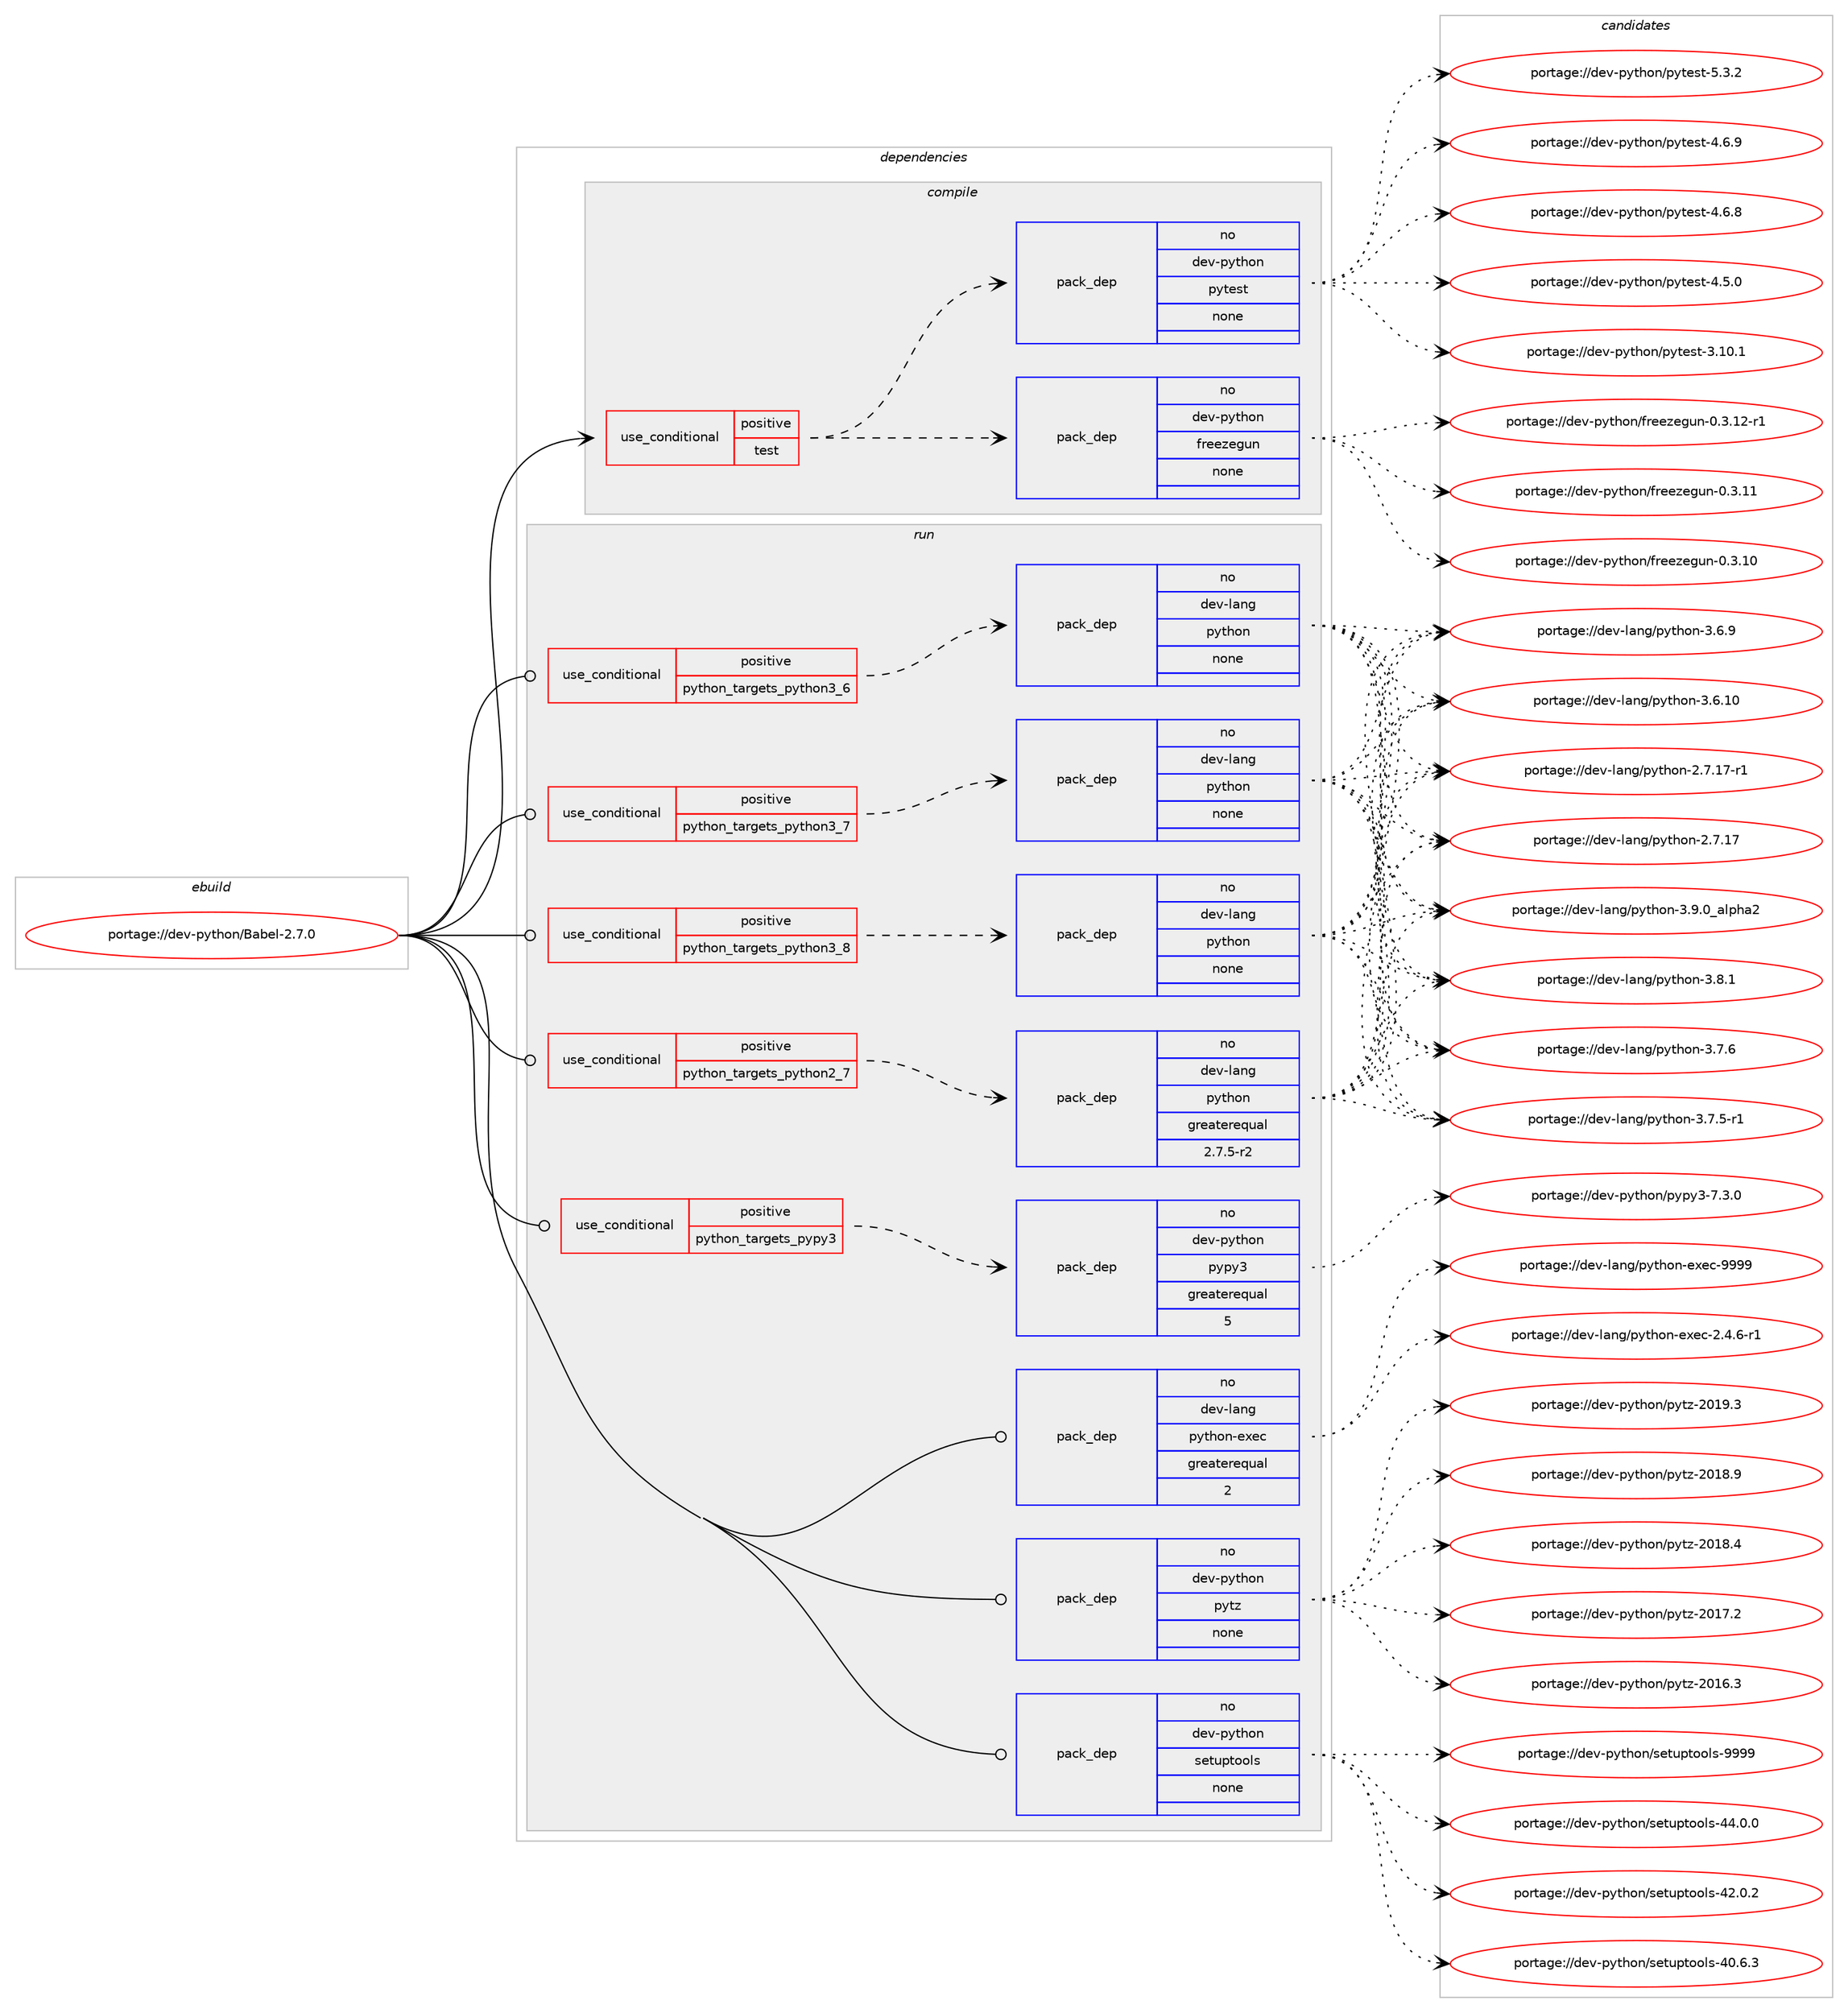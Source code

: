 digraph prolog {

# *************
# Graph options
# *************

newrank=true;
concentrate=true;
compound=true;
graph [rankdir=LR,fontname=Helvetica,fontsize=10,ranksep=1.5];#, ranksep=2.5, nodesep=0.2];
edge  [arrowhead=vee];
node  [fontname=Helvetica,fontsize=10];

# **********
# The ebuild
# **********

subgraph cluster_leftcol {
color=gray;
label=<<i>ebuild</i>>;
id [label="portage://dev-python/Babel-2.7.0", color=red, width=4, href="../dev-python/Babel-2.7.0.svg"];
}

# ****************
# The dependencies
# ****************

subgraph cluster_midcol {
color=gray;
label=<<i>dependencies</i>>;
subgraph cluster_compile {
fillcolor="#eeeeee";
style=filled;
label=<<i>compile</i>>;
subgraph cond119695 {
dependency473778 [label=<<TABLE BORDER="0" CELLBORDER="1" CELLSPACING="0" CELLPADDING="4"><TR><TD ROWSPAN="3" CELLPADDING="10">use_conditional</TD></TR><TR><TD>positive</TD></TR><TR><TD>test</TD></TR></TABLE>>, shape=none, color=red];
subgraph pack349066 {
dependency473779 [label=<<TABLE BORDER="0" CELLBORDER="1" CELLSPACING="0" CELLPADDING="4" WIDTH="220"><TR><TD ROWSPAN="6" CELLPADDING="30">pack_dep</TD></TR><TR><TD WIDTH="110">no</TD></TR><TR><TD>dev-python</TD></TR><TR><TD>freezegun</TD></TR><TR><TD>none</TD></TR><TR><TD></TD></TR></TABLE>>, shape=none, color=blue];
}
dependency473778:e -> dependency473779:w [weight=20,style="dashed",arrowhead="vee"];
subgraph pack349067 {
dependency473780 [label=<<TABLE BORDER="0" CELLBORDER="1" CELLSPACING="0" CELLPADDING="4" WIDTH="220"><TR><TD ROWSPAN="6" CELLPADDING="30">pack_dep</TD></TR><TR><TD WIDTH="110">no</TD></TR><TR><TD>dev-python</TD></TR><TR><TD>pytest</TD></TR><TR><TD>none</TD></TR><TR><TD></TD></TR></TABLE>>, shape=none, color=blue];
}
dependency473778:e -> dependency473780:w [weight=20,style="dashed",arrowhead="vee"];
}
id:e -> dependency473778:w [weight=20,style="solid",arrowhead="vee"];
}
subgraph cluster_compileandrun {
fillcolor="#eeeeee";
style=filled;
label=<<i>compile and run</i>>;
}
subgraph cluster_run {
fillcolor="#eeeeee";
style=filled;
label=<<i>run</i>>;
subgraph cond119696 {
dependency473781 [label=<<TABLE BORDER="0" CELLBORDER="1" CELLSPACING="0" CELLPADDING="4"><TR><TD ROWSPAN="3" CELLPADDING="10">use_conditional</TD></TR><TR><TD>positive</TD></TR><TR><TD>python_targets_pypy3</TD></TR></TABLE>>, shape=none, color=red];
subgraph pack349068 {
dependency473782 [label=<<TABLE BORDER="0" CELLBORDER="1" CELLSPACING="0" CELLPADDING="4" WIDTH="220"><TR><TD ROWSPAN="6" CELLPADDING="30">pack_dep</TD></TR><TR><TD WIDTH="110">no</TD></TR><TR><TD>dev-python</TD></TR><TR><TD>pypy3</TD></TR><TR><TD>greaterequal</TD></TR><TR><TD>5</TD></TR></TABLE>>, shape=none, color=blue];
}
dependency473781:e -> dependency473782:w [weight=20,style="dashed",arrowhead="vee"];
}
id:e -> dependency473781:w [weight=20,style="solid",arrowhead="odot"];
subgraph cond119697 {
dependency473783 [label=<<TABLE BORDER="0" CELLBORDER="1" CELLSPACING="0" CELLPADDING="4"><TR><TD ROWSPAN="3" CELLPADDING="10">use_conditional</TD></TR><TR><TD>positive</TD></TR><TR><TD>python_targets_python2_7</TD></TR></TABLE>>, shape=none, color=red];
subgraph pack349069 {
dependency473784 [label=<<TABLE BORDER="0" CELLBORDER="1" CELLSPACING="0" CELLPADDING="4" WIDTH="220"><TR><TD ROWSPAN="6" CELLPADDING="30">pack_dep</TD></TR><TR><TD WIDTH="110">no</TD></TR><TR><TD>dev-lang</TD></TR><TR><TD>python</TD></TR><TR><TD>greaterequal</TD></TR><TR><TD>2.7.5-r2</TD></TR></TABLE>>, shape=none, color=blue];
}
dependency473783:e -> dependency473784:w [weight=20,style="dashed",arrowhead="vee"];
}
id:e -> dependency473783:w [weight=20,style="solid",arrowhead="odot"];
subgraph cond119698 {
dependency473785 [label=<<TABLE BORDER="0" CELLBORDER="1" CELLSPACING="0" CELLPADDING="4"><TR><TD ROWSPAN="3" CELLPADDING="10">use_conditional</TD></TR><TR><TD>positive</TD></TR><TR><TD>python_targets_python3_6</TD></TR></TABLE>>, shape=none, color=red];
subgraph pack349070 {
dependency473786 [label=<<TABLE BORDER="0" CELLBORDER="1" CELLSPACING="0" CELLPADDING="4" WIDTH="220"><TR><TD ROWSPAN="6" CELLPADDING="30">pack_dep</TD></TR><TR><TD WIDTH="110">no</TD></TR><TR><TD>dev-lang</TD></TR><TR><TD>python</TD></TR><TR><TD>none</TD></TR><TR><TD></TD></TR></TABLE>>, shape=none, color=blue];
}
dependency473785:e -> dependency473786:w [weight=20,style="dashed",arrowhead="vee"];
}
id:e -> dependency473785:w [weight=20,style="solid",arrowhead="odot"];
subgraph cond119699 {
dependency473787 [label=<<TABLE BORDER="0" CELLBORDER="1" CELLSPACING="0" CELLPADDING="4"><TR><TD ROWSPAN="3" CELLPADDING="10">use_conditional</TD></TR><TR><TD>positive</TD></TR><TR><TD>python_targets_python3_7</TD></TR></TABLE>>, shape=none, color=red];
subgraph pack349071 {
dependency473788 [label=<<TABLE BORDER="0" CELLBORDER="1" CELLSPACING="0" CELLPADDING="4" WIDTH="220"><TR><TD ROWSPAN="6" CELLPADDING="30">pack_dep</TD></TR><TR><TD WIDTH="110">no</TD></TR><TR><TD>dev-lang</TD></TR><TR><TD>python</TD></TR><TR><TD>none</TD></TR><TR><TD></TD></TR></TABLE>>, shape=none, color=blue];
}
dependency473787:e -> dependency473788:w [weight=20,style="dashed",arrowhead="vee"];
}
id:e -> dependency473787:w [weight=20,style="solid",arrowhead="odot"];
subgraph cond119700 {
dependency473789 [label=<<TABLE BORDER="0" CELLBORDER="1" CELLSPACING="0" CELLPADDING="4"><TR><TD ROWSPAN="3" CELLPADDING="10">use_conditional</TD></TR><TR><TD>positive</TD></TR><TR><TD>python_targets_python3_8</TD></TR></TABLE>>, shape=none, color=red];
subgraph pack349072 {
dependency473790 [label=<<TABLE BORDER="0" CELLBORDER="1" CELLSPACING="0" CELLPADDING="4" WIDTH="220"><TR><TD ROWSPAN="6" CELLPADDING="30">pack_dep</TD></TR><TR><TD WIDTH="110">no</TD></TR><TR><TD>dev-lang</TD></TR><TR><TD>python</TD></TR><TR><TD>none</TD></TR><TR><TD></TD></TR></TABLE>>, shape=none, color=blue];
}
dependency473789:e -> dependency473790:w [weight=20,style="dashed",arrowhead="vee"];
}
id:e -> dependency473789:w [weight=20,style="solid",arrowhead="odot"];
subgraph pack349073 {
dependency473791 [label=<<TABLE BORDER="0" CELLBORDER="1" CELLSPACING="0" CELLPADDING="4" WIDTH="220"><TR><TD ROWSPAN="6" CELLPADDING="30">pack_dep</TD></TR><TR><TD WIDTH="110">no</TD></TR><TR><TD>dev-lang</TD></TR><TR><TD>python-exec</TD></TR><TR><TD>greaterequal</TD></TR><TR><TD>2</TD></TR></TABLE>>, shape=none, color=blue];
}
id:e -> dependency473791:w [weight=20,style="solid",arrowhead="odot"];
subgraph pack349074 {
dependency473792 [label=<<TABLE BORDER="0" CELLBORDER="1" CELLSPACING="0" CELLPADDING="4" WIDTH="220"><TR><TD ROWSPAN="6" CELLPADDING="30">pack_dep</TD></TR><TR><TD WIDTH="110">no</TD></TR><TR><TD>dev-python</TD></TR><TR><TD>pytz</TD></TR><TR><TD>none</TD></TR><TR><TD></TD></TR></TABLE>>, shape=none, color=blue];
}
id:e -> dependency473792:w [weight=20,style="solid",arrowhead="odot"];
subgraph pack349075 {
dependency473793 [label=<<TABLE BORDER="0" CELLBORDER="1" CELLSPACING="0" CELLPADDING="4" WIDTH="220"><TR><TD ROWSPAN="6" CELLPADDING="30">pack_dep</TD></TR><TR><TD WIDTH="110">no</TD></TR><TR><TD>dev-python</TD></TR><TR><TD>setuptools</TD></TR><TR><TD>none</TD></TR><TR><TD></TD></TR></TABLE>>, shape=none, color=blue];
}
id:e -> dependency473793:w [weight=20,style="solid",arrowhead="odot"];
}
}

# **************
# The candidates
# **************

subgraph cluster_choices {
rank=same;
color=gray;
label=<<i>candidates</i>>;

subgraph choice349066 {
color=black;
nodesep=1;
choice1001011184511212111610411111047102114101101122101103117110454846514649504511449 [label="portage://dev-python/freezegun-0.3.12-r1", color=red, width=4,href="../dev-python/freezegun-0.3.12-r1.svg"];
choice100101118451121211161041111104710211410110112210110311711045484651464949 [label="portage://dev-python/freezegun-0.3.11", color=red, width=4,href="../dev-python/freezegun-0.3.11.svg"];
choice100101118451121211161041111104710211410110112210110311711045484651464948 [label="portage://dev-python/freezegun-0.3.10", color=red, width=4,href="../dev-python/freezegun-0.3.10.svg"];
dependency473779:e -> choice1001011184511212111610411111047102114101101122101103117110454846514649504511449:w [style=dotted,weight="100"];
dependency473779:e -> choice100101118451121211161041111104710211410110112210110311711045484651464949:w [style=dotted,weight="100"];
dependency473779:e -> choice100101118451121211161041111104710211410110112210110311711045484651464948:w [style=dotted,weight="100"];
}
subgraph choice349067 {
color=black;
nodesep=1;
choice1001011184511212111610411111047112121116101115116455346514650 [label="portage://dev-python/pytest-5.3.2", color=red, width=4,href="../dev-python/pytest-5.3.2.svg"];
choice1001011184511212111610411111047112121116101115116455246544657 [label="portage://dev-python/pytest-4.6.9", color=red, width=4,href="../dev-python/pytest-4.6.9.svg"];
choice1001011184511212111610411111047112121116101115116455246544656 [label="portage://dev-python/pytest-4.6.8", color=red, width=4,href="../dev-python/pytest-4.6.8.svg"];
choice1001011184511212111610411111047112121116101115116455246534648 [label="portage://dev-python/pytest-4.5.0", color=red, width=4,href="../dev-python/pytest-4.5.0.svg"];
choice100101118451121211161041111104711212111610111511645514649484649 [label="portage://dev-python/pytest-3.10.1", color=red, width=4,href="../dev-python/pytest-3.10.1.svg"];
dependency473780:e -> choice1001011184511212111610411111047112121116101115116455346514650:w [style=dotted,weight="100"];
dependency473780:e -> choice1001011184511212111610411111047112121116101115116455246544657:w [style=dotted,weight="100"];
dependency473780:e -> choice1001011184511212111610411111047112121116101115116455246544656:w [style=dotted,weight="100"];
dependency473780:e -> choice1001011184511212111610411111047112121116101115116455246534648:w [style=dotted,weight="100"];
dependency473780:e -> choice100101118451121211161041111104711212111610111511645514649484649:w [style=dotted,weight="100"];
}
subgraph choice349068 {
color=black;
nodesep=1;
choice100101118451121211161041111104711212111212151455546514648 [label="portage://dev-python/pypy3-7.3.0", color=red, width=4,href="../dev-python/pypy3-7.3.0.svg"];
dependency473782:e -> choice100101118451121211161041111104711212111212151455546514648:w [style=dotted,weight="100"];
}
subgraph choice349069 {
color=black;
nodesep=1;
choice10010111845108971101034711212111610411111045514657464895971081121049750 [label="portage://dev-lang/python-3.9.0_alpha2", color=red, width=4,href="../dev-lang/python-3.9.0_alpha2.svg"];
choice100101118451089711010347112121116104111110455146564649 [label="portage://dev-lang/python-3.8.1", color=red, width=4,href="../dev-lang/python-3.8.1.svg"];
choice100101118451089711010347112121116104111110455146554654 [label="portage://dev-lang/python-3.7.6", color=red, width=4,href="../dev-lang/python-3.7.6.svg"];
choice1001011184510897110103471121211161041111104551465546534511449 [label="portage://dev-lang/python-3.7.5-r1", color=red, width=4,href="../dev-lang/python-3.7.5-r1.svg"];
choice100101118451089711010347112121116104111110455146544657 [label="portage://dev-lang/python-3.6.9", color=red, width=4,href="../dev-lang/python-3.6.9.svg"];
choice10010111845108971101034711212111610411111045514654464948 [label="portage://dev-lang/python-3.6.10", color=red, width=4,href="../dev-lang/python-3.6.10.svg"];
choice100101118451089711010347112121116104111110455046554649554511449 [label="portage://dev-lang/python-2.7.17-r1", color=red, width=4,href="../dev-lang/python-2.7.17-r1.svg"];
choice10010111845108971101034711212111610411111045504655464955 [label="portage://dev-lang/python-2.7.17", color=red, width=4,href="../dev-lang/python-2.7.17.svg"];
dependency473784:e -> choice10010111845108971101034711212111610411111045514657464895971081121049750:w [style=dotted,weight="100"];
dependency473784:e -> choice100101118451089711010347112121116104111110455146564649:w [style=dotted,weight="100"];
dependency473784:e -> choice100101118451089711010347112121116104111110455146554654:w [style=dotted,weight="100"];
dependency473784:e -> choice1001011184510897110103471121211161041111104551465546534511449:w [style=dotted,weight="100"];
dependency473784:e -> choice100101118451089711010347112121116104111110455146544657:w [style=dotted,weight="100"];
dependency473784:e -> choice10010111845108971101034711212111610411111045514654464948:w [style=dotted,weight="100"];
dependency473784:e -> choice100101118451089711010347112121116104111110455046554649554511449:w [style=dotted,weight="100"];
dependency473784:e -> choice10010111845108971101034711212111610411111045504655464955:w [style=dotted,weight="100"];
}
subgraph choice349070 {
color=black;
nodesep=1;
choice10010111845108971101034711212111610411111045514657464895971081121049750 [label="portage://dev-lang/python-3.9.0_alpha2", color=red, width=4,href="../dev-lang/python-3.9.0_alpha2.svg"];
choice100101118451089711010347112121116104111110455146564649 [label="portage://dev-lang/python-3.8.1", color=red, width=4,href="../dev-lang/python-3.8.1.svg"];
choice100101118451089711010347112121116104111110455146554654 [label="portage://dev-lang/python-3.7.6", color=red, width=4,href="../dev-lang/python-3.7.6.svg"];
choice1001011184510897110103471121211161041111104551465546534511449 [label="portage://dev-lang/python-3.7.5-r1", color=red, width=4,href="../dev-lang/python-3.7.5-r1.svg"];
choice100101118451089711010347112121116104111110455146544657 [label="portage://dev-lang/python-3.6.9", color=red, width=4,href="../dev-lang/python-3.6.9.svg"];
choice10010111845108971101034711212111610411111045514654464948 [label="portage://dev-lang/python-3.6.10", color=red, width=4,href="../dev-lang/python-3.6.10.svg"];
choice100101118451089711010347112121116104111110455046554649554511449 [label="portage://dev-lang/python-2.7.17-r1", color=red, width=4,href="../dev-lang/python-2.7.17-r1.svg"];
choice10010111845108971101034711212111610411111045504655464955 [label="portage://dev-lang/python-2.7.17", color=red, width=4,href="../dev-lang/python-2.7.17.svg"];
dependency473786:e -> choice10010111845108971101034711212111610411111045514657464895971081121049750:w [style=dotted,weight="100"];
dependency473786:e -> choice100101118451089711010347112121116104111110455146564649:w [style=dotted,weight="100"];
dependency473786:e -> choice100101118451089711010347112121116104111110455146554654:w [style=dotted,weight="100"];
dependency473786:e -> choice1001011184510897110103471121211161041111104551465546534511449:w [style=dotted,weight="100"];
dependency473786:e -> choice100101118451089711010347112121116104111110455146544657:w [style=dotted,weight="100"];
dependency473786:e -> choice10010111845108971101034711212111610411111045514654464948:w [style=dotted,weight="100"];
dependency473786:e -> choice100101118451089711010347112121116104111110455046554649554511449:w [style=dotted,weight="100"];
dependency473786:e -> choice10010111845108971101034711212111610411111045504655464955:w [style=dotted,weight="100"];
}
subgraph choice349071 {
color=black;
nodesep=1;
choice10010111845108971101034711212111610411111045514657464895971081121049750 [label="portage://dev-lang/python-3.9.0_alpha2", color=red, width=4,href="../dev-lang/python-3.9.0_alpha2.svg"];
choice100101118451089711010347112121116104111110455146564649 [label="portage://dev-lang/python-3.8.1", color=red, width=4,href="../dev-lang/python-3.8.1.svg"];
choice100101118451089711010347112121116104111110455146554654 [label="portage://dev-lang/python-3.7.6", color=red, width=4,href="../dev-lang/python-3.7.6.svg"];
choice1001011184510897110103471121211161041111104551465546534511449 [label="portage://dev-lang/python-3.7.5-r1", color=red, width=4,href="../dev-lang/python-3.7.5-r1.svg"];
choice100101118451089711010347112121116104111110455146544657 [label="portage://dev-lang/python-3.6.9", color=red, width=4,href="../dev-lang/python-3.6.9.svg"];
choice10010111845108971101034711212111610411111045514654464948 [label="portage://dev-lang/python-3.6.10", color=red, width=4,href="../dev-lang/python-3.6.10.svg"];
choice100101118451089711010347112121116104111110455046554649554511449 [label="portage://dev-lang/python-2.7.17-r1", color=red, width=4,href="../dev-lang/python-2.7.17-r1.svg"];
choice10010111845108971101034711212111610411111045504655464955 [label="portage://dev-lang/python-2.7.17", color=red, width=4,href="../dev-lang/python-2.7.17.svg"];
dependency473788:e -> choice10010111845108971101034711212111610411111045514657464895971081121049750:w [style=dotted,weight="100"];
dependency473788:e -> choice100101118451089711010347112121116104111110455146564649:w [style=dotted,weight="100"];
dependency473788:e -> choice100101118451089711010347112121116104111110455146554654:w [style=dotted,weight="100"];
dependency473788:e -> choice1001011184510897110103471121211161041111104551465546534511449:w [style=dotted,weight="100"];
dependency473788:e -> choice100101118451089711010347112121116104111110455146544657:w [style=dotted,weight="100"];
dependency473788:e -> choice10010111845108971101034711212111610411111045514654464948:w [style=dotted,weight="100"];
dependency473788:e -> choice100101118451089711010347112121116104111110455046554649554511449:w [style=dotted,weight="100"];
dependency473788:e -> choice10010111845108971101034711212111610411111045504655464955:w [style=dotted,weight="100"];
}
subgraph choice349072 {
color=black;
nodesep=1;
choice10010111845108971101034711212111610411111045514657464895971081121049750 [label="portage://dev-lang/python-3.9.0_alpha2", color=red, width=4,href="../dev-lang/python-3.9.0_alpha2.svg"];
choice100101118451089711010347112121116104111110455146564649 [label="portage://dev-lang/python-3.8.1", color=red, width=4,href="../dev-lang/python-3.8.1.svg"];
choice100101118451089711010347112121116104111110455146554654 [label="portage://dev-lang/python-3.7.6", color=red, width=4,href="../dev-lang/python-3.7.6.svg"];
choice1001011184510897110103471121211161041111104551465546534511449 [label="portage://dev-lang/python-3.7.5-r1", color=red, width=4,href="../dev-lang/python-3.7.5-r1.svg"];
choice100101118451089711010347112121116104111110455146544657 [label="portage://dev-lang/python-3.6.9", color=red, width=4,href="../dev-lang/python-3.6.9.svg"];
choice10010111845108971101034711212111610411111045514654464948 [label="portage://dev-lang/python-3.6.10", color=red, width=4,href="../dev-lang/python-3.6.10.svg"];
choice100101118451089711010347112121116104111110455046554649554511449 [label="portage://dev-lang/python-2.7.17-r1", color=red, width=4,href="../dev-lang/python-2.7.17-r1.svg"];
choice10010111845108971101034711212111610411111045504655464955 [label="portage://dev-lang/python-2.7.17", color=red, width=4,href="../dev-lang/python-2.7.17.svg"];
dependency473790:e -> choice10010111845108971101034711212111610411111045514657464895971081121049750:w [style=dotted,weight="100"];
dependency473790:e -> choice100101118451089711010347112121116104111110455146564649:w [style=dotted,weight="100"];
dependency473790:e -> choice100101118451089711010347112121116104111110455146554654:w [style=dotted,weight="100"];
dependency473790:e -> choice1001011184510897110103471121211161041111104551465546534511449:w [style=dotted,weight="100"];
dependency473790:e -> choice100101118451089711010347112121116104111110455146544657:w [style=dotted,weight="100"];
dependency473790:e -> choice10010111845108971101034711212111610411111045514654464948:w [style=dotted,weight="100"];
dependency473790:e -> choice100101118451089711010347112121116104111110455046554649554511449:w [style=dotted,weight="100"];
dependency473790:e -> choice10010111845108971101034711212111610411111045504655464955:w [style=dotted,weight="100"];
}
subgraph choice349073 {
color=black;
nodesep=1;
choice10010111845108971101034711212111610411111045101120101994557575757 [label="portage://dev-lang/python-exec-9999", color=red, width=4,href="../dev-lang/python-exec-9999.svg"];
choice10010111845108971101034711212111610411111045101120101994550465246544511449 [label="portage://dev-lang/python-exec-2.4.6-r1", color=red, width=4,href="../dev-lang/python-exec-2.4.6-r1.svg"];
dependency473791:e -> choice10010111845108971101034711212111610411111045101120101994557575757:w [style=dotted,weight="100"];
dependency473791:e -> choice10010111845108971101034711212111610411111045101120101994550465246544511449:w [style=dotted,weight="100"];
}
subgraph choice349074 {
color=black;
nodesep=1;
choice100101118451121211161041111104711212111612245504849574651 [label="portage://dev-python/pytz-2019.3", color=red, width=4,href="../dev-python/pytz-2019.3.svg"];
choice100101118451121211161041111104711212111612245504849564657 [label="portage://dev-python/pytz-2018.9", color=red, width=4,href="../dev-python/pytz-2018.9.svg"];
choice100101118451121211161041111104711212111612245504849564652 [label="portage://dev-python/pytz-2018.4", color=red, width=4,href="../dev-python/pytz-2018.4.svg"];
choice100101118451121211161041111104711212111612245504849554650 [label="portage://dev-python/pytz-2017.2", color=red, width=4,href="../dev-python/pytz-2017.2.svg"];
choice100101118451121211161041111104711212111612245504849544651 [label="portage://dev-python/pytz-2016.3", color=red, width=4,href="../dev-python/pytz-2016.3.svg"];
dependency473792:e -> choice100101118451121211161041111104711212111612245504849574651:w [style=dotted,weight="100"];
dependency473792:e -> choice100101118451121211161041111104711212111612245504849564657:w [style=dotted,weight="100"];
dependency473792:e -> choice100101118451121211161041111104711212111612245504849564652:w [style=dotted,weight="100"];
dependency473792:e -> choice100101118451121211161041111104711212111612245504849554650:w [style=dotted,weight="100"];
dependency473792:e -> choice100101118451121211161041111104711212111612245504849544651:w [style=dotted,weight="100"];
}
subgraph choice349075 {
color=black;
nodesep=1;
choice10010111845112121116104111110471151011161171121161111111081154557575757 [label="portage://dev-python/setuptools-9999", color=red, width=4,href="../dev-python/setuptools-9999.svg"];
choice100101118451121211161041111104711510111611711211611111110811545525246484648 [label="portage://dev-python/setuptools-44.0.0", color=red, width=4,href="../dev-python/setuptools-44.0.0.svg"];
choice100101118451121211161041111104711510111611711211611111110811545525046484650 [label="portage://dev-python/setuptools-42.0.2", color=red, width=4,href="../dev-python/setuptools-42.0.2.svg"];
choice100101118451121211161041111104711510111611711211611111110811545524846544651 [label="portage://dev-python/setuptools-40.6.3", color=red, width=4,href="../dev-python/setuptools-40.6.3.svg"];
dependency473793:e -> choice10010111845112121116104111110471151011161171121161111111081154557575757:w [style=dotted,weight="100"];
dependency473793:e -> choice100101118451121211161041111104711510111611711211611111110811545525246484648:w [style=dotted,weight="100"];
dependency473793:e -> choice100101118451121211161041111104711510111611711211611111110811545525046484650:w [style=dotted,weight="100"];
dependency473793:e -> choice100101118451121211161041111104711510111611711211611111110811545524846544651:w [style=dotted,weight="100"];
}
}

}

